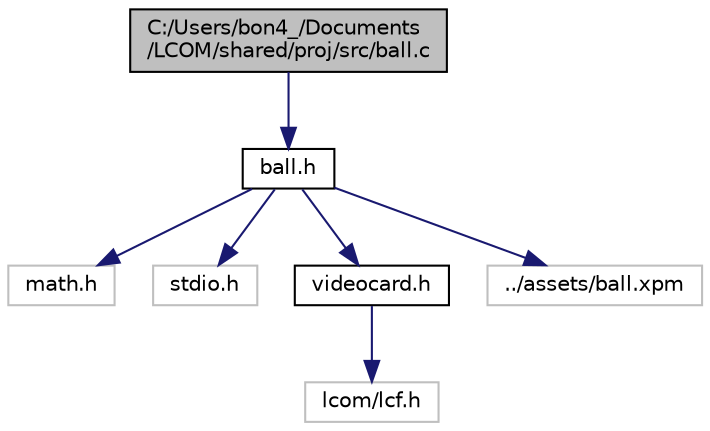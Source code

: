 digraph "C:/Users/bon4_/Documents/LCOM/shared/proj/src/ball.c"
{
 // LATEX_PDF_SIZE
  edge [fontname="Helvetica",fontsize="10",labelfontname="Helvetica",labelfontsize="10"];
  node [fontname="Helvetica",fontsize="10",shape=record];
  Node1 [label="C:/Users/bon4_/Documents\l/LCOM/shared/proj/src/ball.c",height=0.2,width=0.4,color="black", fillcolor="grey75", style="filled", fontcolor="black",tooltip=" "];
  Node1 -> Node2 [color="midnightblue",fontsize="10",style="solid"];
  Node2 [label="ball.h",height=0.2,width=0.4,color="black", fillcolor="white", style="filled",URL="$ball_8h.html",tooltip=" "];
  Node2 -> Node3 [color="midnightblue",fontsize="10",style="solid"];
  Node3 [label="math.h",height=0.2,width=0.4,color="grey75", fillcolor="white", style="filled",tooltip=" "];
  Node2 -> Node4 [color="midnightblue",fontsize="10",style="solid"];
  Node4 [label="stdio.h",height=0.2,width=0.4,color="grey75", fillcolor="white", style="filled",tooltip=" "];
  Node2 -> Node5 [color="midnightblue",fontsize="10",style="solid"];
  Node5 [label="videocard.h",height=0.2,width=0.4,color="black", fillcolor="white", style="filled",URL="$videocard_8h.html",tooltip=" "];
  Node5 -> Node6 [color="midnightblue",fontsize="10",style="solid"];
  Node6 [label="lcom/lcf.h",height=0.2,width=0.4,color="grey75", fillcolor="white", style="filled",tooltip=" "];
  Node2 -> Node7 [color="midnightblue",fontsize="10",style="solid"];
  Node7 [label="../assets/ball.xpm",height=0.2,width=0.4,color="grey75", fillcolor="white", style="filled",tooltip=" "];
}
